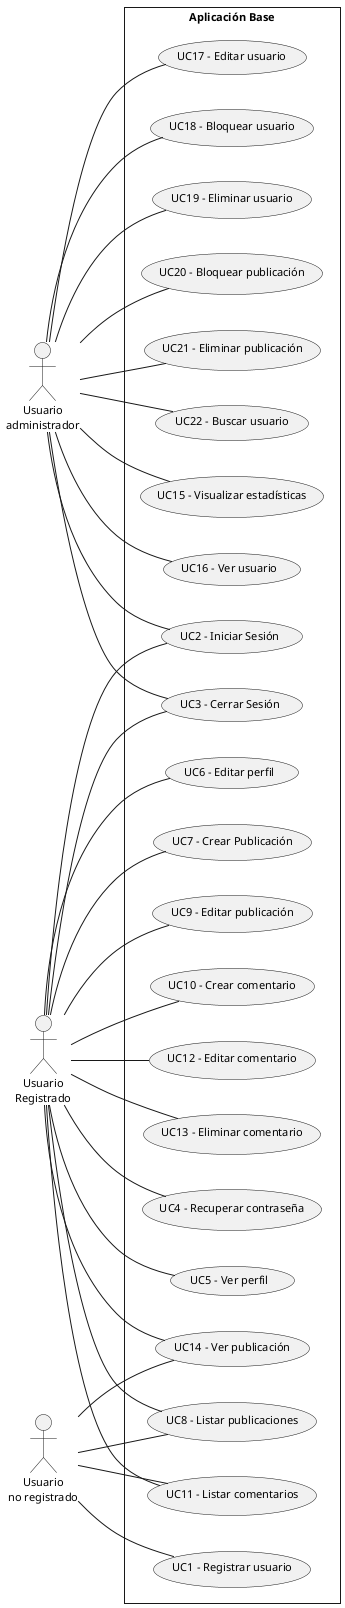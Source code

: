 @startuml baseApp
skinparam style strictuml
left to right direction
skinparam defaultTextAlignment center
skinparam defaultFontSize 11

actor "Usuario\nadministrador" as Admin
actor "Usuario\nRegistrado" as User
actor "Usuario\nno registrado" as Anonymous

rectangle "Aplicación Base" {
    usecase "UC1 - Registrar usuario" as UC1
    usecase "UC2 - Iniciar Sesión" as UC2
    usecase "UC3 - Cerrar Sesión" as UC3
    usecase "UC4 - Recuperar contraseña" as UC4
    usecase "UC5 - Ver perfil" as UC5
    usecase "UC6 - Editar perfil" as UC6
    usecase "UC7 - Crear Publicación" as UC7
    usecase "UC8 - Listar publicaciones" as UC8
    usecase "UC9 - Editar publicación" as UC9
    usecase "UC10 - Crear comentario" as UC10
    usecase "UC11 - Listar comentarios" as UC11
    usecase "UC12 - Editar comentario" as UC12
    usecase "UC13 - Eliminar comentario" as UC13
    usecase "UC14 - Ver publicación" as UC14
    usecase "UC15 - Visualizar estadísticas" as UC15
    usecase "UC16 - Ver usuario" as UC16
    usecase "UC17 - Editar usuario" as UC17
    usecase "UC18 - Bloquear usuario" as UC18
    usecase "UC19 - Eliminar usuario" as UC19
    usecase "UC20 - Bloquear publicación" as UC20
    usecase "UC21 - Eliminar publicación" as UC21
    usecase "UC22 - Buscar usuario" as UC22
}

Anonymous -- UC1
Anonymous -- UC8
Anonymous -- UC11
Anonymous -- UC14

User -- UC2
User -- UC3
User -- UC4
User -- UC5
User -- UC6
User -- UC7
User -- UC8
User -- UC9
User -- UC10
User -- UC11
User -- UC12
User -- UC13
User -- UC14

Admin -- UC2
Admin -- UC3
Admin -- UC15
Admin -- UC16
Admin -- UC17
Admin -- UC18
Admin -- UC19
Admin -- UC20
Admin -- UC21
Admin -- UC22
@enduml
